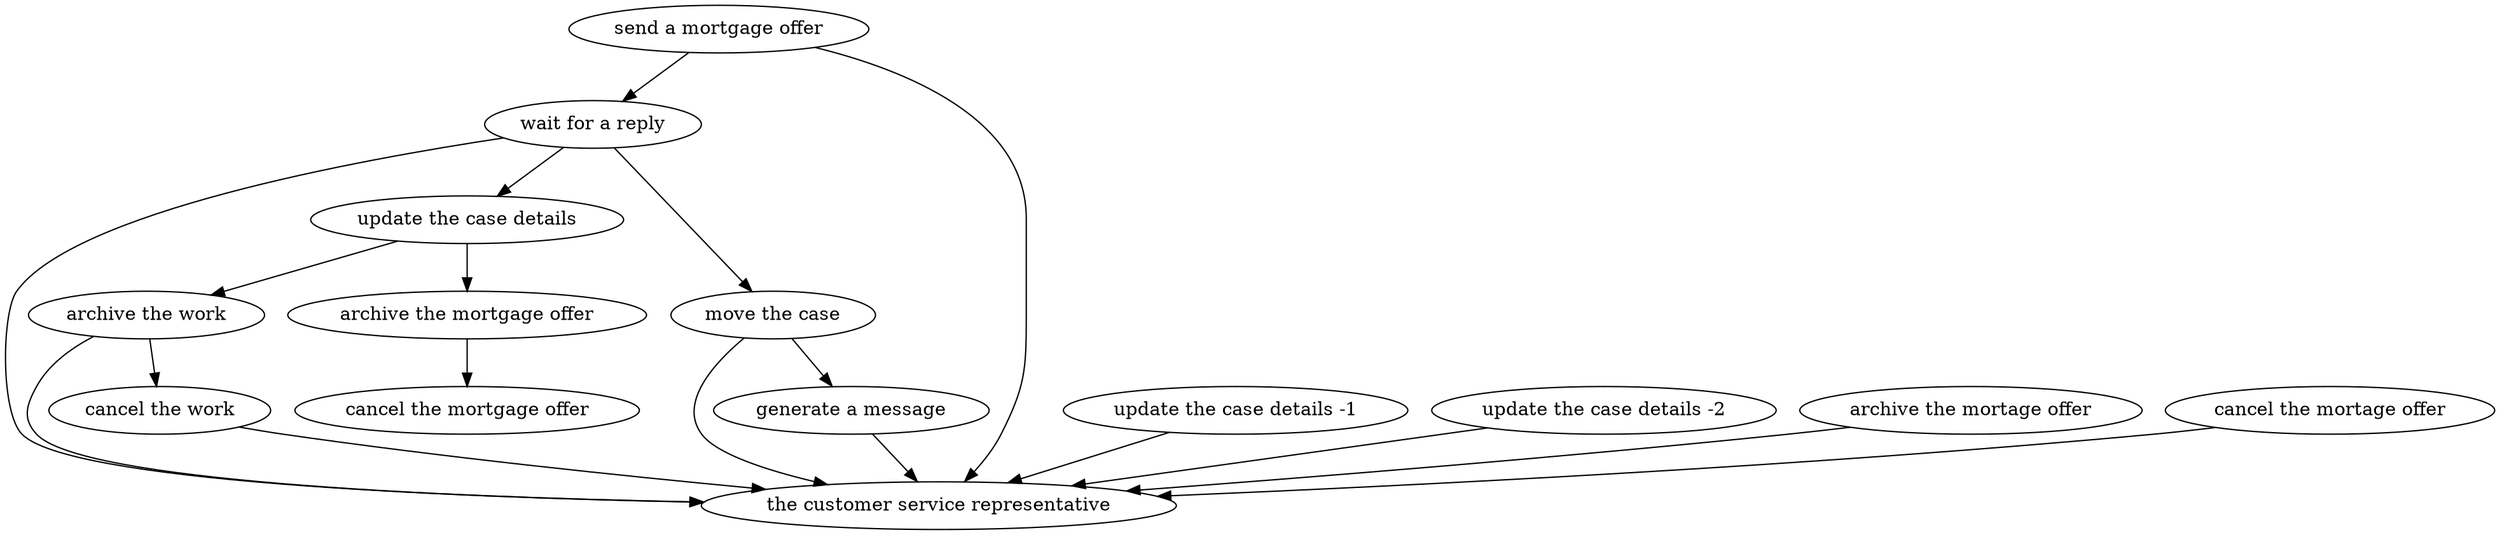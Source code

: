 strict digraph "doc-9.2" {
	graph [name="doc-9.2"];
	"send a mortgage offer"	[attrs="{'type': 'Activity', 'label': 'send a mortgage offer'}"];
	"wait for a reply"	[attrs="{'type': 'Activity', 'label': 'wait for a reply'}"];
	"send a mortgage offer" -> "wait for a reply"	[attrs="{'type': 'flow', 'label': 'flow'}"];
	"the customer service representative"	[attrs="{'type': 'Actor', 'label': 'the customer service representative'}"];
	"send a mortgage offer" -> "the customer service representative"	[attrs="{'type': 'actor performer', 'label': 'actor performer'}"];
	"update the case details"	[attrs="{'type': 'Activity', 'label': 'update the case details'}"];
	"wait for a reply" -> "update the case details"	[attrs="{'type': 'flow', 'label': 'flow'}"];
	"move the case"	[attrs="{'type': 'Activity', 'label': 'move the case'}"];
	"wait for a reply" -> "move the case"	[attrs="{'type': 'flow', 'label': 'flow'}"];
	"wait for a reply" -> "the customer service representative"	[attrs="{'type': 'actor performer', 'label': 'actor performer'}"];
	"archive the work"	[attrs="{'type': 'Activity', 'label': 'archive the work'}"];
	"update the case details" -> "archive the work"	[attrs="{'type': 'flow', 'label': 'flow'}"];
	"archive the mortgage offer"	[attrs="{'type': 'Activity', 'label': 'archive the mortgage offer'}"];
	"update the case details" -> "archive the mortgage offer"	[attrs="{'type': 'flow', 'label': 'flow'}"];
	"cancel the work"	[attrs="{'type': 'Activity', 'label': 'cancel the work'}"];
	"archive the work" -> "cancel the work"	[attrs="{'type': 'flow', 'label': 'flow'}"];
	"archive the work" -> "the customer service representative"	[attrs="{'type': 'actor performer', 'label': 'actor performer'}"];
	"cancel the work" -> "the customer service representative"	[attrs="{'type': 'actor performer', 'label': 'actor performer'}"];
	"generate a message"	[attrs="{'type': 'Activity', 'label': 'generate a message'}"];
	"move the case" -> "generate a message"	[attrs="{'type': 'flow', 'label': 'flow'}"];
	"move the case" -> "the customer service representative"	[attrs="{'type': 'actor performer', 'label': 'actor performer'}"];
	"generate a message" -> "the customer service representative"	[attrs="{'type': 'actor performer', 'label': 'actor performer'}"];
	"cancel the mortgage offer"	[attrs="{'type': 'Activity', 'label': 'cancel the mortgage offer'}"];
	"archive the mortgage offer" -> "cancel the mortgage offer"	[attrs="{'type': 'flow', 'label': 'flow'}"];
	"update the case details -1"	[attrs="{'type': 'Activity', 'label': 'update the case details -1'}"];
	"update the case details -1" -> "the customer service representative"	[attrs="{'type': 'actor performer', 'label': 'actor performer'}"];
	"update the case details -2"	[attrs="{'type': 'Activity', 'label': 'update the case details -2'}"];
	"update the case details -2" -> "the customer service representative"	[attrs="{'type': 'actor performer', 'label': 'actor performer'}"];
	"archive the mortage offer"	[attrs="{'type': 'Activity', 'label': 'archive the mortage offer'}"];
	"archive the mortage offer" -> "the customer service representative"	[attrs="{'type': 'actor performer', 'label': 'actor performer'}"];
	"cancel the mortage offer"	[attrs="{'type': 'Activity', 'label': 'cancel the mortage offer'}"];
	"cancel the mortage offer" -> "the customer service representative"	[attrs="{'type': 'actor performer', 'label': 'actor performer'}"];
}
